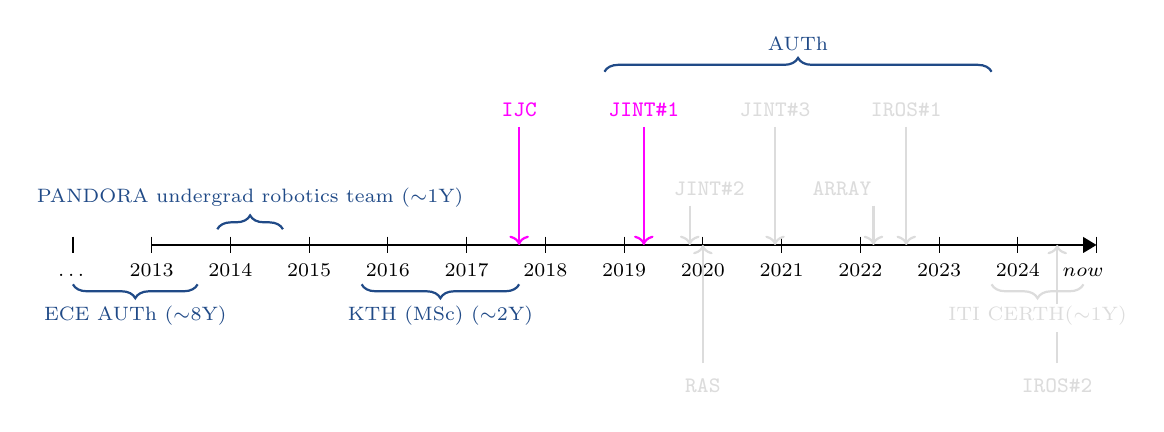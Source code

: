 \begin{tikzpicture}
% draw horizontal line
\draw[thick, -Triangle] (0,0) -- (12cm,0) node[font=\scriptsize,below left=3pt and -8pt]{};

% draw vertical lines
\foreach \x in {-1,0,1,...,12}
\draw (\x cm,3pt) -- (\x cm,-3pt);

\foreach \x/\descr in {-1/$\dots$,0/2013,1/2014,2/2015,3/2016,4/2017,5/2018,6/2019,7/2020,8/2021,9/2022,10/2023,11/2024,11.83/now}
\node[font=\scriptsize, text height=1.75ex,
text depth=.5ex] at (\x,-.3) {$\descr$};

% colored bar up
%\foreach \x/\perccol in
%{1/100,2/75,3/25,4/0}
%\draw[lightgray!\perccol!red, line width=4pt]
%(\x,.5) -- +(1,0);
%\draw[-Triangle, dashed, red] (5,.5) --  +(1,0);

% colored bar down
%\foreach \x/\perccol in
%{3/100,4/75,5/0}
%\draw[lightgray!\perccol!green, line width=4pt]
%(\x,-.7) -- +(1,0);
%\draw[-Triangle, dashed, green] (6,-.7) --  +(1,0);


\definecolor{b}{RGB}{32,74,135}
\definecolor{m}{RGB}{255,0,255}
\definecolor{g}{RGB}{78,154,0}
\definecolor{h}{RGB}{220,220,220}

% braces
\draw [thick,decorate,decoration={brace,amplitude=5pt}, color=b] (7/12,-.5) -- +(-1-7/12,0)
       node [black,midway,font=\scriptsize, below=4pt] {\textcolor{b}{ECE AUTh ($\sim$$\text{8Y}$)}};
\draw [thick ,decorate,decoration={brace,amplitude=5pt}, color=b] (10/12,0.2)  -- +(10/12,0)
       node [b,midway,above=4pt, font=\scriptsize] {\textcolor{b}{PANDORA undergrad robotics team ($\sim$$\text{1Y}$)}};
\draw [thick,decorate,decoration={brace,amplitude=5pt}, color=b] (4+8/12,-.5) -- +(-2,0)
       node [b,midway,font=\scriptsize, below=4pt] {\textcolor{b}{KTH (MSc) ($\sim$$\text{2Y}$)}};
\draw [thick ,decorate,decoration={brace,amplitude=5pt}, color=b] (5+9/12,2.2)  -- +(4+11/12,0)
       node [b,midway,above=4pt, font=\scriptsize] {\textcolor{b}{AUTh}};
\draw [thick,decorate,decoration={brace,amplitude=5pt}, color=h] (1+1/12+10+9/12,-.5) -- +(-1-2/12,0)
       node [h,midway,font=\scriptsize, below=4pt] {\textcolor{h}{ITI CERTH($\sim$$\text{1Y}$)}};

% Papers
% ------------------------------------------------------------------------------
\path[->,color=m,thick] ($(4+8/12,1.5)$) edge [out=-90, in=90]  ($(4+8/12,0)$);
\draw[thick,color=m] ($(4+8/12,1.5)$) node [above=0pt,align=center,m] {\footnotesize \textcolor{m}{\texttt{IJC}}};
% ------------------------------------------------------------------------------
\path[->,color=m,thick] ($(6+3/12,1.5)$) edge [out=-90, in=90]  ($(6+3/12,0)$);
\draw[thick,color=m] ($(6+3/12,1.5)$) node [above=0pt,align=center,m] {\footnotesize \textcolor{m}{\texttt{JINT\#1}}};
% ------------------------------------------------------------------------------
\path[->,color=h,thick] ($(6+10/12,0.5)$) edge [out=-90, in=90]  ($(6+10/12,0)$);
\draw[thick,color=h] ($(6+10/12,0.5)$) node [above=0pt,align=center,h] {\footnotesize \hspace{+0.5cm}\textcolor{h}{\texttt{JINT\#2}}};
% ------------------------------------------------------------------------------
\path[->,color=h,thick] ($(7+11/12,1.5)$) edge [out=-90, in=90]  ($(7+11/12,0)$);
\draw[thick,color=h] ($(7+11/12,1.5)$) node [above=0pt,align=center,h] {\footnotesize \textcolor{h}{\texttt{JINT\#3}}};
% ------------------------------------------------------------------------------
\path[->,color=h,thick] ($(7,-1.5)$) edge [out=+90, in=-90]  ($(7,0)$);
\draw[thick,color=h] ($(7,-2)$) node [above=0pt,align=center,h] {\footnotesize \textcolor{h}{\texttt{RAS}}};
% ------------------------------------------------------------------------------
\path[->,color=h,thick] ($(9+2/12,0.5)$) edge [out=-90, in=90]  ($(9+2/12,0)$);
\draw[thick,color=h] ($(9+2/12,0.5)$) node [above=0pt,align=center,h] {\footnotesize \hspace{-0.8cm}\textcolor{h}{\texttt{ARRAY}}};
% ------------------------------------------------------------------------------
\path[->,color=h,thick] ($(9+7/12,1.5)$) edge [out=-90, in=90]  ($(9+7/12,0)$);
\draw[thick,color=h] ($(9+7/12,1.5)$) node [above=0pt,align=center,h] {\footnotesize \textcolor{h}{\texttt{IROS\#1}}};
% ------------------------------------------------------------------------------
\path[->,color=h,thick] ($(11+6/12,-0.75)$) edge [out=+90, in=-90]  ($(11+6/12,0)$);
\draw[thick,color=h] ($(11+6/12,-2)$) node [above=0pt,align=center,h] {\footnotesize \textcolor{h}{\texttt{IROS\#2}}};
\path[-,color=h,thick] ($(11+6/12,-1.5)$) edge [out=+90, in=-90]  ($(11+6/12,-1.1)$);

\end{tikzpicture}
